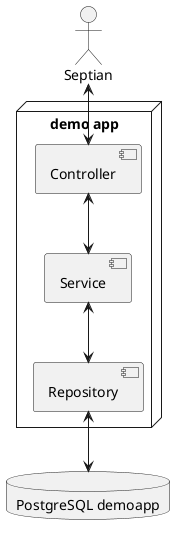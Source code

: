 @startuml

actor "Septian" as user
node "demo app" {
    component "Controller" as controller
    component "Service" as service
    component "Repository" as repository
}

database "PostgreSQL demoapp" as database

user <--> controller
controller <--> service
service <--> repository
repository <--> database



@enduml